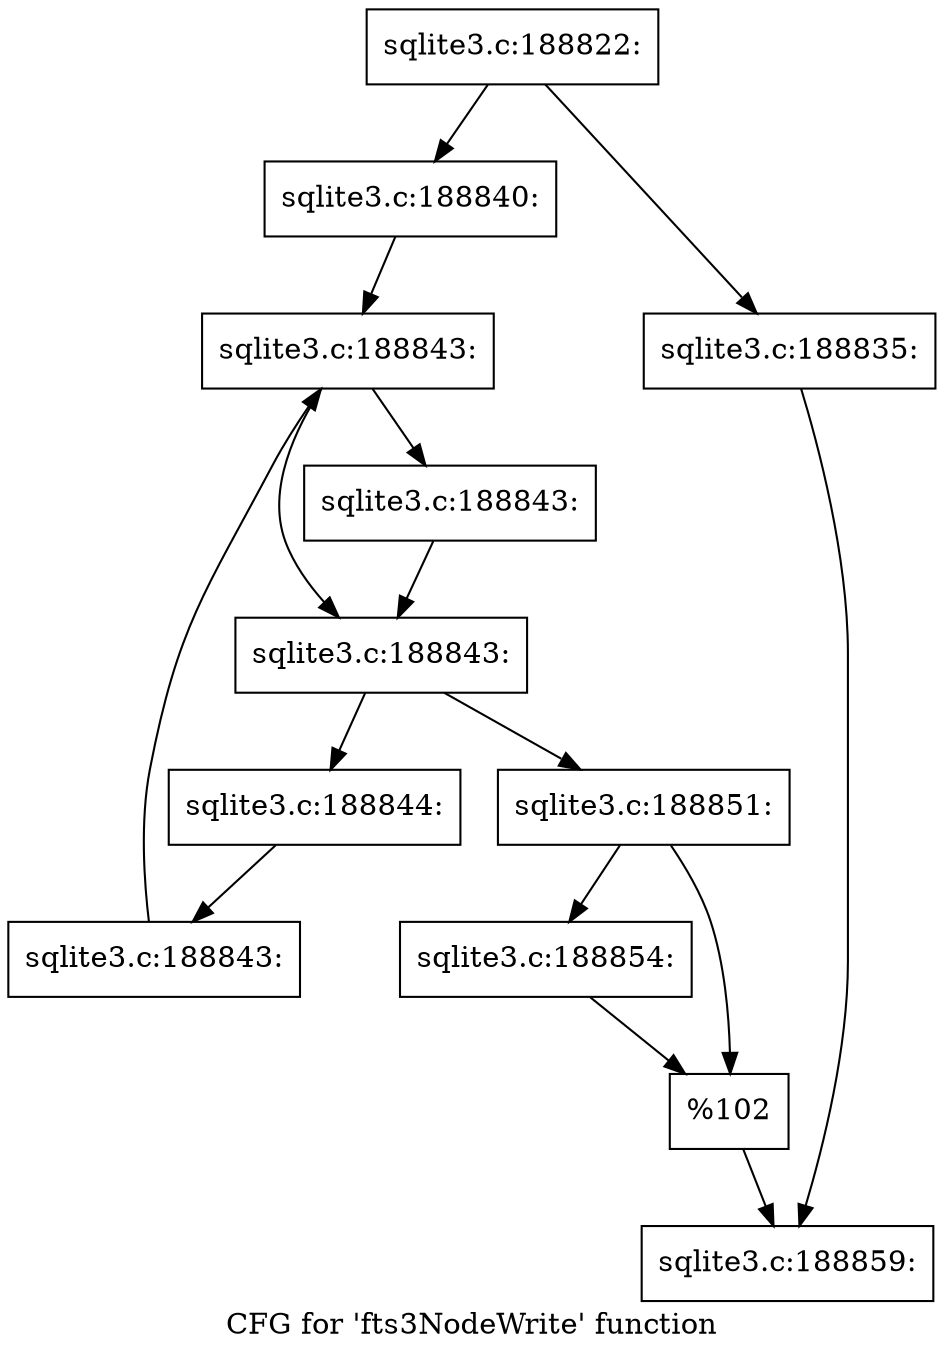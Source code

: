 digraph "CFG for 'fts3NodeWrite' function" {
	label="CFG for 'fts3NodeWrite' function";

	Node0x55c0fb0b5660 [shape=record,label="{sqlite3.c:188822:}"];
	Node0x55c0fb0b5660 -> Node0x55c0fb0c0150;
	Node0x55c0fb0b5660 -> Node0x55c0fb0c00b0;
	Node0x55c0fb0c00b0 [shape=record,label="{sqlite3.c:188835:}"];
	Node0x55c0fb0c00b0 -> Node0x55c0fb0c0100;
	Node0x55c0fb0c0150 [shape=record,label="{sqlite3.c:188840:}"];
	Node0x55c0fb0c0150 -> Node0x55c0fb0c2a80;
	Node0x55c0fb0c2a80 [shape=record,label="{sqlite3.c:188843:}"];
	Node0x55c0fb0c2a80 -> Node0x55c0fb0c2d70;
	Node0x55c0fb0c2a80 -> Node0x55c0fb0c2d20;
	Node0x55c0fb0c2d70 [shape=record,label="{sqlite3.c:188843:}"];
	Node0x55c0fb0c2d70 -> Node0x55c0fb0c2d20;
	Node0x55c0fb0c2d20 [shape=record,label="{sqlite3.c:188843:}"];
	Node0x55c0fb0c2d20 -> Node0x55c0fb0c2ca0;
	Node0x55c0fb0c2d20 -> Node0x55c0fb0c2700;
	Node0x55c0fb0c2ca0 [shape=record,label="{sqlite3.c:188844:}"];
	Node0x55c0fb0c2ca0 -> Node0x55c0fb0c2c10;
	Node0x55c0fb0c2c10 [shape=record,label="{sqlite3.c:188843:}"];
	Node0x55c0fb0c2c10 -> Node0x55c0fb0c2a80;
	Node0x55c0fb0c2700 [shape=record,label="{sqlite3.c:188851:}"];
	Node0x55c0fb0c2700 -> Node0x55c0fb0c5680;
	Node0x55c0fb0c2700 -> Node0x55c0fb0c56d0;
	Node0x55c0fb0c5680 [shape=record,label="{sqlite3.c:188854:}"];
	Node0x55c0fb0c5680 -> Node0x55c0fb0c56d0;
	Node0x55c0fb0c56d0 [shape=record,label="{%102}"];
	Node0x55c0fb0c56d0 -> Node0x55c0fb0c0100;
	Node0x55c0fb0c0100 [shape=record,label="{sqlite3.c:188859:}"];
}
